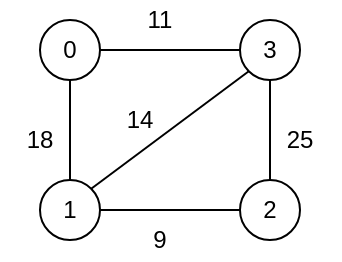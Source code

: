 <mxfile version="24.7.8">
  <diagram name="Page-1" id="LUQoQVU-C6LyRIgGUkAn">
    <mxGraphModel dx="197" dy="532" grid="1" gridSize="10" guides="1" tooltips="1" connect="1" arrows="1" fold="1" page="1" pageScale="1" pageWidth="1169" pageHeight="827" math="0" shadow="0">
      <root>
        <mxCell id="0" />
        <mxCell id="1" parent="0" />
        <mxCell id="zsijtZiIFNG7NVC0nFPb-6" style="edgeStyle=orthogonalEdgeStyle;rounded=0;orthogonalLoop=1;jettySize=auto;html=1;exitX=0.5;exitY=1;exitDx=0;exitDy=0;curved=1;endArrow=none;endFill=0;" edge="1" parent="1" source="zsijtZiIFNG7NVC0nFPb-2" target="zsijtZiIFNG7NVC0nFPb-3">
          <mxGeometry relative="1" as="geometry" />
        </mxCell>
        <mxCell id="zsijtZiIFNG7NVC0nFPb-8" style="edgeStyle=orthogonalEdgeStyle;rounded=0;orthogonalLoop=1;jettySize=auto;html=1;exitX=1;exitY=0.5;exitDx=0;exitDy=0;entryX=0;entryY=0.5;entryDx=0;entryDy=0;curved=1;endArrow=none;endFill=0;" edge="1" parent="1" source="zsijtZiIFNG7NVC0nFPb-2" target="zsijtZiIFNG7NVC0nFPb-5">
          <mxGeometry relative="1" as="geometry" />
        </mxCell>
        <mxCell id="zsijtZiIFNG7NVC0nFPb-2" value="0" style="ellipse;whiteSpace=wrap;html=1;aspect=fixed;" vertex="1" parent="1">
          <mxGeometry x="40" y="170" width="30" height="30" as="geometry" />
        </mxCell>
        <mxCell id="zsijtZiIFNG7NVC0nFPb-10" style="edgeStyle=orthogonalEdgeStyle;rounded=0;orthogonalLoop=1;jettySize=auto;html=1;exitX=1;exitY=0.5;exitDx=0;exitDy=0;entryX=0;entryY=0.5;entryDx=0;entryDy=0;endArrow=none;endFill=0;curved=1;" edge="1" parent="1" source="zsijtZiIFNG7NVC0nFPb-3" target="zsijtZiIFNG7NVC0nFPb-4">
          <mxGeometry relative="1" as="geometry" />
        </mxCell>
        <mxCell id="zsijtZiIFNG7NVC0nFPb-11" style="rounded=0;orthogonalLoop=1;jettySize=auto;html=1;exitX=1;exitY=0;exitDx=0;exitDy=0;endArrow=none;endFill=0;entryX=0;entryY=1;entryDx=0;entryDy=0;" edge="1" parent="1" source="zsijtZiIFNG7NVC0nFPb-3" target="zsijtZiIFNG7NVC0nFPb-5">
          <mxGeometry relative="1" as="geometry">
            <mxPoint x="69.997" y="249.483" as="sourcePoint" />
            <mxPoint x="148.783" y="190.697" as="targetPoint" />
          </mxGeometry>
        </mxCell>
        <mxCell id="zsijtZiIFNG7NVC0nFPb-3" value="1" style="ellipse;whiteSpace=wrap;html=1;aspect=fixed;" vertex="1" parent="1">
          <mxGeometry x="40" y="250" width="30" height="30" as="geometry" />
        </mxCell>
        <mxCell id="zsijtZiIFNG7NVC0nFPb-12" style="edgeStyle=orthogonalEdgeStyle;rounded=0;orthogonalLoop=1;jettySize=auto;html=1;exitX=0.5;exitY=0;exitDx=0;exitDy=0;entryX=0.5;entryY=1;entryDx=0;entryDy=0;endArrow=none;endFill=0;curved=1;" edge="1" parent="1" source="zsijtZiIFNG7NVC0nFPb-4" target="zsijtZiIFNG7NVC0nFPb-5">
          <mxGeometry relative="1" as="geometry" />
        </mxCell>
        <mxCell id="zsijtZiIFNG7NVC0nFPb-4" value="2" style="ellipse;whiteSpace=wrap;html=1;aspect=fixed;" vertex="1" parent="1">
          <mxGeometry x="140" y="250" width="30" height="30" as="geometry" />
        </mxCell>
        <mxCell id="zsijtZiIFNG7NVC0nFPb-5" value="3" style="ellipse;whiteSpace=wrap;html=1;aspect=fixed;" vertex="1" parent="1">
          <mxGeometry x="140" y="170" width="30" height="30" as="geometry" />
        </mxCell>
        <mxCell id="zsijtZiIFNG7NVC0nFPb-13" value="11" style="text;html=1;align=center;verticalAlign=middle;whiteSpace=wrap;rounded=0;" vertex="1" parent="1">
          <mxGeometry x="80" y="160" width="40" height="20" as="geometry" />
        </mxCell>
        <mxCell id="zsijtZiIFNG7NVC0nFPb-15" value="14" style="text;html=1;align=center;verticalAlign=middle;whiteSpace=wrap;rounded=0;" vertex="1" parent="1">
          <mxGeometry x="70" y="210" width="40" height="20" as="geometry" />
        </mxCell>
        <mxCell id="zsijtZiIFNG7NVC0nFPb-16" value="25" style="text;html=1;align=center;verticalAlign=middle;whiteSpace=wrap;rounded=0;" vertex="1" parent="1">
          <mxGeometry x="150" y="220" width="40" height="20" as="geometry" />
        </mxCell>
        <mxCell id="zsijtZiIFNG7NVC0nFPb-17" value="18" style="text;html=1;align=center;verticalAlign=middle;whiteSpace=wrap;rounded=0;" vertex="1" parent="1">
          <mxGeometry x="20" y="220" width="40" height="20" as="geometry" />
        </mxCell>
        <mxCell id="zsijtZiIFNG7NVC0nFPb-18" value="9" style="text;html=1;align=center;verticalAlign=middle;whiteSpace=wrap;rounded=0;" vertex="1" parent="1">
          <mxGeometry x="80" y="270" width="40" height="20" as="geometry" />
        </mxCell>
      </root>
    </mxGraphModel>
  </diagram>
</mxfile>
